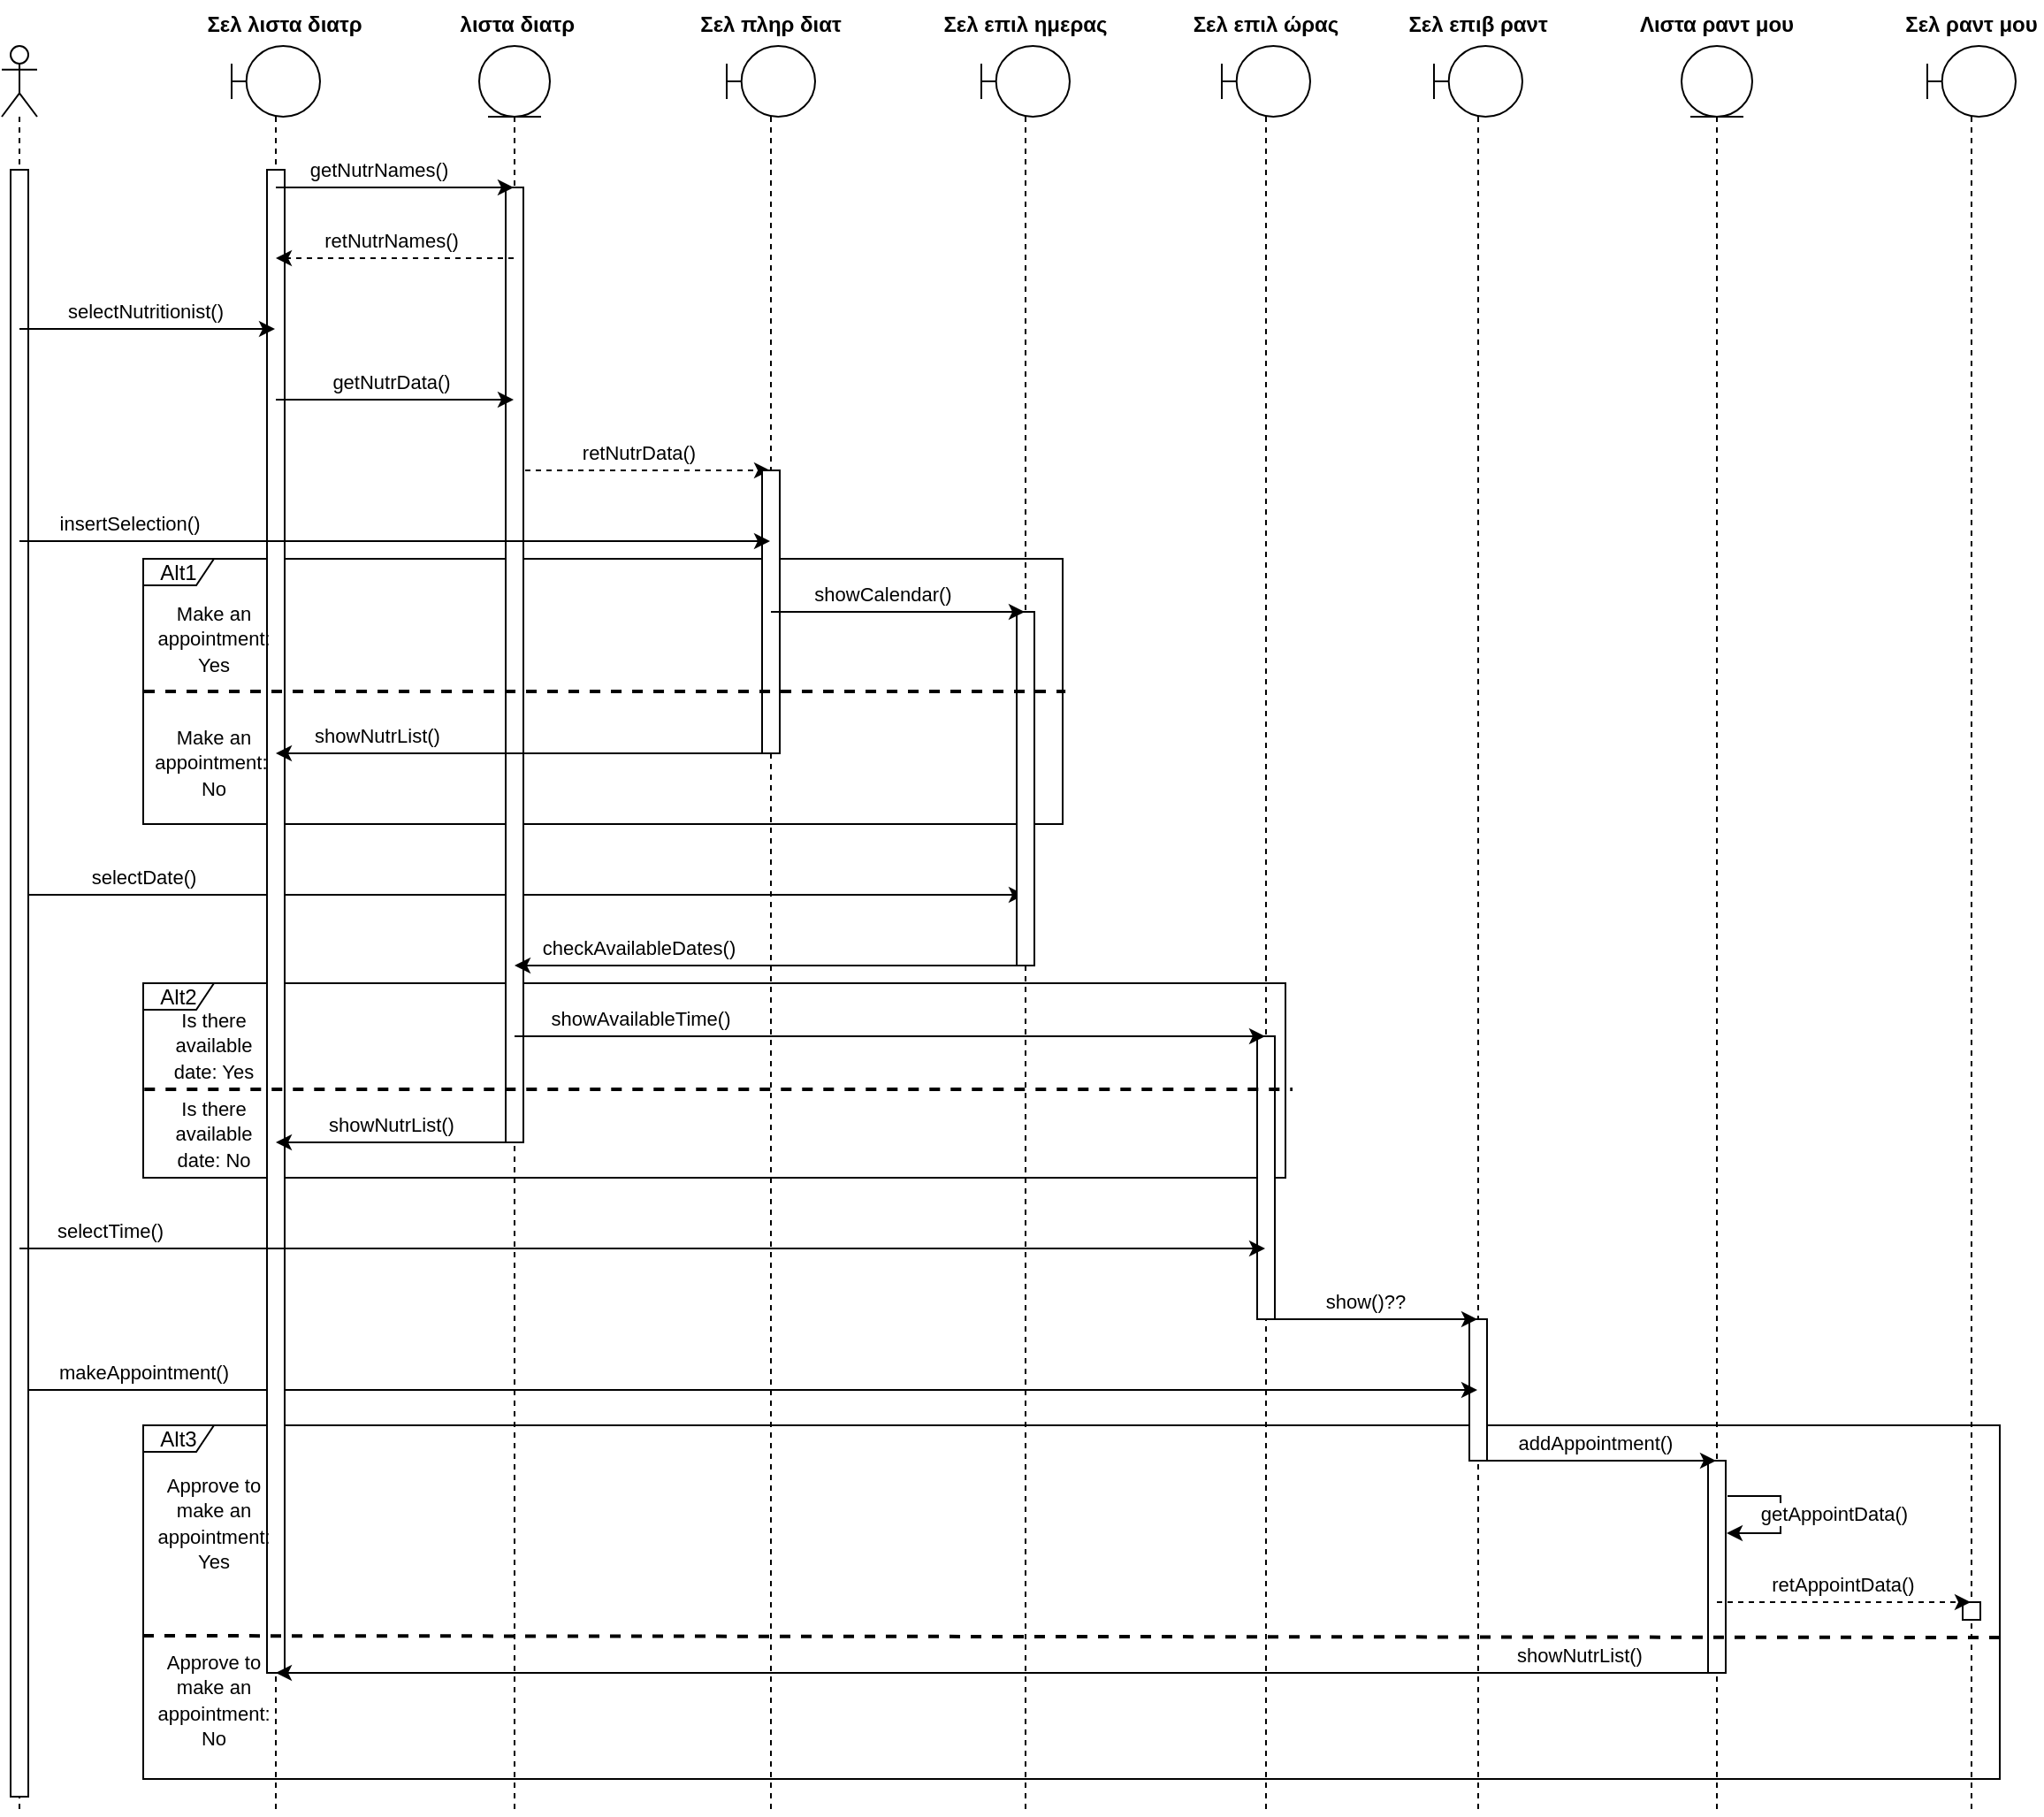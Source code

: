 <mxfile version="20.8.16" type="device"><diagram name="Page-1" id="tUm5_KNQMfu-EzpkYZKZ"><mxGraphModel dx="1418" dy="828" grid="1" gridSize="10" guides="1" tooltips="1" connect="1" arrows="1" fold="1" page="1" pageScale="1" pageWidth="1169" pageHeight="827" math="0" shadow="0"><root><mxCell id="0"/><mxCell id="1" parent="0"/><mxCell id="tmLtH-D-rDOSetYklQbw-46" value="Alt3" style="shape=umlFrame;whiteSpace=wrap;html=1;width=40;height=15;" vertex="1" parent="1"><mxGeometry x="110" y="820" width="1050" height="200" as="geometry"/></mxCell><mxCell id="tmLtH-D-rDOSetYklQbw-39" value="" style="shape=umlLifeline;participant=umlBoundary;perimeter=lifelinePerimeter;whiteSpace=wrap;html=1;container=1;collapsible=0;recursiveResize=0;verticalAlign=top;spacingTop=36;outlineConnect=0;" vertex="1" parent="1"><mxGeometry x="840" y="40" width="50" height="1000" as="geometry"/></mxCell><mxCell id="tmLtH-D-rDOSetYklQbw-56" value="" style="html=1;points=[];perimeter=orthogonalPerimeter;fontSize=11;" vertex="1" parent="tmLtH-D-rDOSetYklQbw-39"><mxGeometry x="20" y="720" width="10" height="80" as="geometry"/></mxCell><mxCell id="tmLtH-D-rDOSetYklQbw-5" value="" style="shape=umlLifeline;participant=umlEntity;perimeter=lifelinePerimeter;whiteSpace=wrap;html=1;container=1;collapsible=0;recursiveResize=0;verticalAlign=top;spacingTop=36;outlineConnect=0;" vertex="1" parent="1"><mxGeometry x="980" y="40" width="40" height="1000" as="geometry"/></mxCell><mxCell id="tmLtH-D-rDOSetYklQbw-57" value="" style="html=1;points=[];perimeter=orthogonalPerimeter;fontSize=11;" vertex="1" parent="1"><mxGeometry x="995" y="840" width="10" height="120" as="geometry"/></mxCell><mxCell id="tmLtH-D-rDOSetYklQbw-32" value="Alt2" style="shape=umlFrame;whiteSpace=wrap;html=1;width=40;height=15;" vertex="1" parent="1"><mxGeometry x="110" y="570" width="646" height="110" as="geometry"/></mxCell><mxCell id="tmLtH-D-rDOSetYklQbw-19" value="Alt1" style="shape=umlFrame;whiteSpace=wrap;html=1;width=40;height=15;" vertex="1" parent="1"><mxGeometry x="110" y="330" width="520" height="150" as="geometry"/></mxCell><mxCell id="tmLtH-D-rDOSetYklQbw-1" value="" style="shape=umlLifeline;participant=umlActor;perimeter=lifelinePerimeter;whiteSpace=wrap;html=1;container=1;collapsible=0;recursiveResize=0;verticalAlign=top;spacingTop=36;outlineConnect=0;" vertex="1" parent="1"><mxGeometry x="30" y="40" width="20" height="1000" as="geometry"/></mxCell><mxCell id="tmLtH-D-rDOSetYklQbw-25" value="selectDate()" style="endArrow=classic;html=1;rounded=0;strokeWidth=1;fontSize=11;" edge="1" parent="tmLtH-D-rDOSetYklQbw-1" target="tmLtH-D-rDOSetYklQbw-16"><mxGeometry x="-0.754" y="10" width="50" height="50" relative="1" as="geometry"><mxPoint x="10" y="480" as="sourcePoint"/><mxPoint x="60" y="430" as="targetPoint"/><mxPoint as="offset"/></mxGeometry></mxCell><mxCell id="tmLtH-D-rDOSetYklQbw-41" value="makeAppointment()" style="endArrow=classic;html=1;rounded=0;strokeWidth=1;fontSize=11;" edge="1" parent="tmLtH-D-rDOSetYklQbw-1" target="tmLtH-D-rDOSetYklQbw-39"><mxGeometry x="-0.83" y="10" width="50" height="50" relative="1" as="geometry"><mxPoint x="10" y="760" as="sourcePoint"/><mxPoint x="60" y="710" as="targetPoint"/><mxPoint as="offset"/></mxGeometry></mxCell><mxCell id="tmLtH-D-rDOSetYklQbw-50" value="" style="html=1;points=[];perimeter=orthogonalPerimeter;fontSize=11;" vertex="1" parent="tmLtH-D-rDOSetYklQbw-1"><mxGeometry x="5" y="70" width="10" height="920" as="geometry"/></mxCell><mxCell id="tmLtH-D-rDOSetYklQbw-2" value="" style="shape=umlLifeline;participant=umlBoundary;perimeter=lifelinePerimeter;whiteSpace=wrap;html=1;container=1;collapsible=0;recursiveResize=0;verticalAlign=top;spacingTop=36;outlineConnect=0;" vertex="1" parent="1"><mxGeometry x="160" y="40" width="50" height="1000" as="geometry"/></mxCell><mxCell id="tmLtH-D-rDOSetYklQbw-51" value="" style="html=1;points=[];perimeter=orthogonalPerimeter;fontSize=11;" vertex="1" parent="tmLtH-D-rDOSetYklQbw-2"><mxGeometry x="20" y="70" width="10" height="850" as="geometry"/></mxCell><mxCell id="tmLtH-D-rDOSetYklQbw-3" value="" style="shape=umlLifeline;participant=umlEntity;perimeter=lifelinePerimeter;whiteSpace=wrap;html=1;container=1;collapsible=0;recursiveResize=0;verticalAlign=top;spacingTop=36;outlineConnect=0;" vertex="1" parent="1"><mxGeometry x="300" y="40" width="40" height="1000" as="geometry"/></mxCell><mxCell id="tmLtH-D-rDOSetYklQbw-14" value="retNutrData()" style="endArrow=classic;html=1;rounded=0;dashed=1;" edge="1" parent="tmLtH-D-rDOSetYklQbw-3" target="tmLtH-D-rDOSetYklQbw-4"><mxGeometry x="-0.031" y="10" width="50" height="50" relative="1" as="geometry"><mxPoint x="20" y="240" as="sourcePoint"/><mxPoint x="70" y="190" as="targetPoint"/><mxPoint as="offset"/></mxGeometry></mxCell><mxCell id="tmLtH-D-rDOSetYklQbw-52" value="" style="html=1;points=[];perimeter=orthogonalPerimeter;fontSize=11;" vertex="1" parent="tmLtH-D-rDOSetYklQbw-3"><mxGeometry x="15" y="80" width="10" height="540" as="geometry"/></mxCell><mxCell id="tmLtH-D-rDOSetYklQbw-4" value="" style="shape=umlLifeline;participant=umlBoundary;perimeter=lifelinePerimeter;whiteSpace=wrap;html=1;container=1;collapsible=0;recursiveResize=0;verticalAlign=top;spacingTop=36;outlineConnect=0;" vertex="1" parent="1"><mxGeometry x="440" y="40" width="50" height="1000" as="geometry"/></mxCell><mxCell id="tmLtH-D-rDOSetYklQbw-53" value="" style="html=1;points=[];perimeter=orthogonalPerimeter;fontSize=11;" vertex="1" parent="tmLtH-D-rDOSetYklQbw-4"><mxGeometry x="20" y="240" width="10" height="160" as="geometry"/></mxCell><mxCell id="tmLtH-D-rDOSetYklQbw-6" value="selectNutritionist()" style="endArrow=classic;html=1;rounded=0;" edge="1" parent="1" source="tmLtH-D-rDOSetYklQbw-1" target="tmLtH-D-rDOSetYklQbw-2"><mxGeometry x="-0.028" y="10" width="50" height="50" relative="1" as="geometry"><mxPoint x="60" y="150" as="sourcePoint"/><mxPoint x="110" y="100" as="targetPoint"/><Array as="points"><mxPoint x="110" y="200"/></Array><mxPoint x="1" as="offset"/></mxGeometry></mxCell><mxCell id="tmLtH-D-rDOSetYklQbw-7" value="" style="endArrow=classic;html=1;rounded=0;" edge="1" parent="1" source="tmLtH-D-rDOSetYklQbw-2" target="tmLtH-D-rDOSetYklQbw-3"><mxGeometry width="50" height="50" relative="1" as="geometry"><mxPoint x="220" y="120" as="sourcePoint"/><mxPoint x="270" y="70" as="targetPoint"/><Array as="points"><mxPoint x="260" y="120"/></Array></mxGeometry></mxCell><mxCell id="tmLtH-D-rDOSetYklQbw-11" value="getNutrNames()" style="edgeLabel;html=1;align=center;verticalAlign=middle;resizable=0;points=[];" vertex="1" connectable="0" parent="tmLtH-D-rDOSetYklQbw-7"><mxGeometry x="-0.148" y="-2" relative="1" as="geometry"><mxPoint y="-12" as="offset"/></mxGeometry></mxCell><mxCell id="tmLtH-D-rDOSetYklQbw-8" value="Σελ λιστα διατρ" style="text;align=center;fontStyle=1;verticalAlign=middle;spacingLeft=3;spacingRight=3;strokeColor=none;rotatable=0;points=[[0,0.5],[1,0.5]];portConstraint=eastwest;" vertex="1" parent="1"><mxGeometry x="150" y="14" width="80" height="26" as="geometry"/></mxCell><mxCell id="tmLtH-D-rDOSetYklQbw-9" value=" λιστα διατρ" style="text;align=center;fontStyle=1;verticalAlign=middle;spacingLeft=3;spacingRight=3;strokeColor=none;rotatable=0;points=[[0,0.5],[1,0.5]];portConstraint=eastwest;" vertex="1" parent="1"><mxGeometry x="280" y="14" width="80" height="26" as="geometry"/></mxCell><mxCell id="tmLtH-D-rDOSetYklQbw-10" value="Σελ πληρ διατ" style="text;align=center;fontStyle=1;verticalAlign=middle;spacingLeft=3;spacingRight=3;strokeColor=none;rotatable=0;points=[[0,0.5],[1,0.5]];portConstraint=eastwest;" vertex="1" parent="1"><mxGeometry x="425" y="14" width="80" height="26" as="geometry"/></mxCell><mxCell id="tmLtH-D-rDOSetYklQbw-12" value="retNutrNames()" style="endArrow=classic;html=1;rounded=0;dashed=1;" edge="1" parent="1" source="tmLtH-D-rDOSetYklQbw-3" target="tmLtH-D-rDOSetYklQbw-2"><mxGeometry x="0.03" y="-10" width="50" height="50" relative="1" as="geometry"><mxPoint x="270" y="190" as="sourcePoint"/><mxPoint x="320" y="140" as="targetPoint"/><Array as="points"><mxPoint x="260" y="160"/></Array><mxPoint as="offset"/></mxGeometry></mxCell><mxCell id="tmLtH-D-rDOSetYklQbw-13" value="getNutrData()" style="endArrow=classic;html=1;rounded=0;" edge="1" parent="1" source="tmLtH-D-rDOSetYklQbw-2" target="tmLtH-D-rDOSetYklQbw-3"><mxGeometry x="-0.03" y="10" width="50" height="50" relative="1" as="geometry"><mxPoint x="210" y="250" as="sourcePoint"/><mxPoint x="260" y="200" as="targetPoint"/><Array as="points"><mxPoint x="260" y="240"/></Array><mxPoint as="offset"/></mxGeometry></mxCell><mxCell id="tmLtH-D-rDOSetYklQbw-15" value="insertSelection()" style="endArrow=classic;html=1;rounded=0;" edge="1" parent="1" source="tmLtH-D-rDOSetYklQbw-1" target="tmLtH-D-rDOSetYklQbw-4"><mxGeometry x="-0.715" y="10" width="50" height="50" relative="1" as="geometry"><mxPoint x="100" y="320" as="sourcePoint"/><mxPoint x="150" y="270" as="targetPoint"/><Array as="points"><mxPoint x="260" y="320"/></Array><mxPoint x="1" as="offset"/></mxGeometry></mxCell><mxCell id="tmLtH-D-rDOSetYklQbw-16" value="" style="shape=umlLifeline;participant=umlBoundary;perimeter=lifelinePerimeter;whiteSpace=wrap;html=1;container=1;collapsible=0;recursiveResize=0;verticalAlign=top;spacingTop=36;outlineConnect=0;" vertex="1" parent="1"><mxGeometry x="584" y="40" width="50" height="1000" as="geometry"/></mxCell><mxCell id="tmLtH-D-rDOSetYklQbw-54" value="" style="html=1;points=[];perimeter=orthogonalPerimeter;fontSize=11;" vertex="1" parent="tmLtH-D-rDOSetYklQbw-16"><mxGeometry x="20" y="320" width="10" height="200" as="geometry"/></mxCell><mxCell id="tmLtH-D-rDOSetYklQbw-18" value="" style="shape=umlLifeline;participant=umlBoundary;perimeter=lifelinePerimeter;whiteSpace=wrap;html=1;container=1;collapsible=0;recursiveResize=0;verticalAlign=top;spacingTop=36;outlineConnect=0;" vertex="1" parent="1"><mxGeometry x="1119" y="40" width="50" height="1000" as="geometry"/></mxCell><mxCell id="tmLtH-D-rDOSetYklQbw-58" value="" style="html=1;points=[];perimeter=orthogonalPerimeter;fontSize=11;" vertex="1" parent="tmLtH-D-rDOSetYklQbw-18"><mxGeometry x="20" y="880" width="10" height="10" as="geometry"/></mxCell><mxCell id="tmLtH-D-rDOSetYklQbw-17" value="showCalendar()" style="endArrow=classic;html=1;rounded=0;" edge="1" parent="1" source="tmLtH-D-rDOSetYklQbw-4" target="tmLtH-D-rDOSetYklQbw-16"><mxGeometry x="-0.127" y="10" width="50" height="50" relative="1" as="geometry"><mxPoint x="470" y="360" as="sourcePoint"/><mxPoint x="520" y="310" as="targetPoint"/><Array as="points"><mxPoint x="520" y="360"/></Array><mxPoint as="offset"/></mxGeometry></mxCell><mxCell id="tmLtH-D-rDOSetYklQbw-20" value="showNutrList()" style="endArrow=classic;html=1;rounded=0;" edge="1" parent="1" source="tmLtH-D-rDOSetYklQbw-4" target="tmLtH-D-rDOSetYklQbw-2"><mxGeometry x="0.604" y="-10" width="50" height="50" relative="1" as="geometry"><mxPoint x="480" y="440" as="sourcePoint"/><mxPoint x="530" y="390" as="targetPoint"/><Array as="points"><mxPoint x="330" y="440"/></Array><mxPoint x="1" as="offset"/></mxGeometry></mxCell><mxCell id="tmLtH-D-rDOSetYklQbw-21" value="" style="endArrow=none;dashed=1;html=1;rounded=0;entryX=1.003;entryY=0.5;entryDx=0;entryDy=0;entryPerimeter=0;strokeWidth=2;exitX=0.001;exitY=0.5;exitDx=0;exitDy=0;exitPerimeter=0;" edge="1" parent="1" source="tmLtH-D-rDOSetYklQbw-19" target="tmLtH-D-rDOSetYklQbw-19"><mxGeometry width="50" height="50" relative="1" as="geometry"><mxPoint x="140" y="380" as="sourcePoint"/><mxPoint x="190" y="330" as="targetPoint"/></mxGeometry></mxCell><mxCell id="tmLtH-D-rDOSetYklQbw-22" value="&lt;font style=&quot;font-size: 11px;&quot;&gt;Make an appointment: Yes&lt;/font&gt;" style="text;html=1;strokeColor=none;fillColor=none;align=center;verticalAlign=middle;whiteSpace=wrap;rounded=0;" vertex="1" parent="1"><mxGeometry x="120" y="360" width="60" height="30" as="geometry"/></mxCell><mxCell id="tmLtH-D-rDOSetYklQbw-23" value="&lt;font style=&quot;font-size: 11px;&quot;&gt;Make an appointment:&amp;nbsp;&lt;br&gt;No&lt;br&gt;&lt;/font&gt;" style="text;html=1;strokeColor=none;fillColor=none;align=center;verticalAlign=middle;whiteSpace=wrap;rounded=0;" vertex="1" parent="1"><mxGeometry x="120" y="430" width="60" height="30" as="geometry"/></mxCell><mxCell id="tmLtH-D-rDOSetYklQbw-24" value="Σελ επιλ ημερας" style="text;align=center;fontStyle=1;verticalAlign=middle;spacingLeft=3;spacingRight=3;strokeColor=none;rotatable=0;points=[[0,0.5],[1,0.5]];portConstraint=eastwest;" vertex="1" parent="1"><mxGeometry x="569" y="14" width="80" height="26" as="geometry"/></mxCell><mxCell id="tmLtH-D-rDOSetYklQbw-26" value="" style="shape=umlLifeline;participant=umlBoundary;perimeter=lifelinePerimeter;whiteSpace=wrap;html=1;container=1;collapsible=0;recursiveResize=0;verticalAlign=top;spacingTop=36;outlineConnect=0;" vertex="1" parent="1"><mxGeometry x="720" y="40" width="50" height="1000" as="geometry"/></mxCell><mxCell id="tmLtH-D-rDOSetYklQbw-55" value="" style="html=1;points=[];perimeter=orthogonalPerimeter;fontSize=11;" vertex="1" parent="tmLtH-D-rDOSetYklQbw-26"><mxGeometry x="20" y="560" width="10" height="160" as="geometry"/></mxCell><mxCell id="tmLtH-D-rDOSetYklQbw-27" value="showAvailableTime()" style="endArrow=classic;html=1;rounded=0;strokeWidth=1;fontSize=11;" edge="1" parent="1" source="tmLtH-D-rDOSetYklQbw-3" target="tmLtH-D-rDOSetYklQbw-26"><mxGeometry x="-0.669" y="10" width="50" height="50" relative="1" as="geometry"><mxPoint x="610" y="560" as="sourcePoint"/><mxPoint x="660" y="510" as="targetPoint"/><Array as="points"><mxPoint x="510" y="600"/></Array><mxPoint as="offset"/></mxGeometry></mxCell><mxCell id="tmLtH-D-rDOSetYklQbw-28" value="checkAvailableDates()" style="endArrow=classic;html=1;rounded=0;strokeWidth=1;fontSize=11;" edge="1" parent="1" source="tmLtH-D-rDOSetYklQbw-16" target="tmLtH-D-rDOSetYklQbw-3"><mxGeometry x="0.513" y="-10" width="50" height="50" relative="1" as="geometry"><mxPoint x="510" y="600" as="sourcePoint"/><mxPoint x="560" y="550" as="targetPoint"/><Array as="points"><mxPoint x="470" y="560"/></Array><mxPoint as="offset"/></mxGeometry></mxCell><mxCell id="tmLtH-D-rDOSetYklQbw-29" value="showNutrList()" style="endArrow=classic;html=1;rounded=0;strokeWidth=1;fontSize=11;" edge="1" parent="1" source="tmLtH-D-rDOSetYklQbw-3" target="tmLtH-D-rDOSetYklQbw-2"><mxGeometry x="0.031" y="-10" width="50" height="50" relative="1" as="geometry"><mxPoint x="230" y="660" as="sourcePoint"/><mxPoint x="280" y="610" as="targetPoint"/><Array as="points"><mxPoint x="240" y="660"/></Array><mxPoint as="offset"/></mxGeometry></mxCell><mxCell id="tmLtH-D-rDOSetYklQbw-30" value="Σελ επιλ ώρας" style="text;align=center;fontStyle=1;verticalAlign=middle;spacingLeft=3;spacingRight=3;strokeColor=none;rotatable=0;points=[[0,0.5],[1,0.5]];portConstraint=eastwest;" vertex="1" parent="1"><mxGeometry x="705" y="14" width="80" height="26" as="geometry"/></mxCell><mxCell id="tmLtH-D-rDOSetYklQbw-31" value="" style="endArrow=classic;html=1;rounded=0;strokeWidth=1;fontSize=11;" edge="1" parent="1" source="tmLtH-D-rDOSetYklQbw-1" target="tmLtH-D-rDOSetYklQbw-26"><mxGeometry width="50" height="50" relative="1" as="geometry"><mxPoint x="800" y="730" as="sourcePoint"/><mxPoint x="850" y="680" as="targetPoint"/><Array as="points"><mxPoint x="360" y="720"/></Array></mxGeometry></mxCell><mxCell id="tmLtH-D-rDOSetYklQbw-38" value="selectTime()" style="edgeLabel;html=1;align=center;verticalAlign=middle;resizable=0;points=[];fontSize=11;" vertex="1" connectable="0" parent="tmLtH-D-rDOSetYklQbw-31"><mxGeometry x="-0.86" y="4" relative="1" as="geometry"><mxPoint x="1" y="-6" as="offset"/></mxGeometry></mxCell><mxCell id="tmLtH-D-rDOSetYklQbw-33" value="" style="endArrow=none;dashed=1;html=1;rounded=0;strokeWidth=2;fontSize=11;exitX=0.001;exitY=0.545;exitDx=0;exitDy=0;exitPerimeter=0;" edge="1" parent="1" source="tmLtH-D-rDOSetYklQbw-32"><mxGeometry width="50" height="50" relative="1" as="geometry"><mxPoint x="120" y="630" as="sourcePoint"/><mxPoint x="760" y="630" as="targetPoint"/><Array as="points"><mxPoint x="437" y="630"/></Array></mxGeometry></mxCell><mxCell id="tmLtH-D-rDOSetYklQbw-35" value="&lt;font style=&quot;font-size: 11px;&quot;&gt;Is there available date: Yes&lt;/font&gt;" style="text;html=1;strokeColor=none;fillColor=none;align=center;verticalAlign=middle;whiteSpace=wrap;rounded=0;" vertex="1" parent="1"><mxGeometry x="120" y="590" width="60" height="30" as="geometry"/></mxCell><mxCell id="tmLtH-D-rDOSetYklQbw-36" value="&lt;font style=&quot;font-size: 11px;&quot;&gt;Is there available date: No&lt;/font&gt;" style="text;html=1;strokeColor=none;fillColor=none;align=center;verticalAlign=middle;whiteSpace=wrap;rounded=0;" vertex="1" parent="1"><mxGeometry x="120" y="640" width="60" height="30" as="geometry"/></mxCell><mxCell id="tmLtH-D-rDOSetYklQbw-40" value="show()??" style="endArrow=classic;html=1;rounded=0;strokeWidth=1;fontSize=11;" edge="1" parent="1" source="tmLtH-D-rDOSetYklQbw-26" target="tmLtH-D-rDOSetYklQbw-39"><mxGeometry x="-0.075" y="10" width="50" height="50" relative="1" as="geometry"><mxPoint x="780" y="780" as="sourcePoint"/><mxPoint x="830" y="730" as="targetPoint"/><Array as="points"><mxPoint x="820" y="760"/></Array><mxPoint as="offset"/></mxGeometry></mxCell><mxCell id="tmLtH-D-rDOSetYklQbw-42" value="addAppointment()" style="endArrow=classic;html=1;rounded=0;strokeWidth=1;fontSize=11;" edge="1" parent="1" source="tmLtH-D-rDOSetYklQbw-39" target="tmLtH-D-rDOSetYklQbw-5"><mxGeometry x="-0.026" y="10" width="50" height="50" relative="1" as="geometry"><mxPoint x="900" y="827" as="sourcePoint"/><mxPoint x="950" y="777" as="targetPoint"/><Array as="points"><mxPoint x="940" y="840"/></Array><mxPoint as="offset"/></mxGeometry></mxCell><mxCell id="tmLtH-D-rDOSetYklQbw-43" value="getAppointData()" style="endArrow=classic;html=1;rounded=0;strokeWidth=1;fontSize=11;" edge="1" parent="1"><mxGeometry x="-0.018" y="30" width="50" height="50" relative="1" as="geometry"><mxPoint x="1006" y="860" as="sourcePoint"/><mxPoint x="1005.5" y="881" as="targetPoint"/><Array as="points"><mxPoint x="1036" y="860"/><mxPoint x="1036" y="881"/></Array><mxPoint as="offset"/></mxGeometry></mxCell><mxCell id="tmLtH-D-rDOSetYklQbw-44" value="retAppointData()" style="endArrow=classic;html=1;rounded=0;strokeWidth=1;fontSize=11;dashed=1;" edge="1" parent="1" source="tmLtH-D-rDOSetYklQbw-5" target="tmLtH-D-rDOSetYklQbw-18"><mxGeometry x="-0.024" y="10" width="50" height="50" relative="1" as="geometry"><mxPoint x="1040" y="950" as="sourcePoint"/><mxPoint x="1090" y="900" as="targetPoint"/><Array as="points"><mxPoint x="1070" y="920"/></Array><mxPoint x="1" as="offset"/></mxGeometry></mxCell><mxCell id="tmLtH-D-rDOSetYklQbw-45" value="showNutrList()" style="endArrow=classic;html=1;rounded=0;strokeWidth=1;fontSize=11;" edge="1" parent="1" source="tmLtH-D-rDOSetYklQbw-5" target="tmLtH-D-rDOSetYklQbw-2"><mxGeometry x="-0.81" y="-10" width="50" height="50" relative="1" as="geometry"><mxPoint x="940" y="990" as="sourcePoint"/><mxPoint x="990" y="940" as="targetPoint"/><Array as="points"><mxPoint x="660" y="960"/></Array><mxPoint as="offset"/></mxGeometry></mxCell><mxCell id="tmLtH-D-rDOSetYklQbw-47" value="" style="endArrow=none;dashed=1;html=1;rounded=0;strokeWidth=2;fontSize=11;exitX=0;exitY=0.595;exitDx=0;exitDy=0;exitPerimeter=0;entryX=1;entryY=0.6;entryDx=0;entryDy=0;entryPerimeter=0;" edge="1" parent="1" source="tmLtH-D-rDOSetYklQbw-46" target="tmLtH-D-rDOSetYklQbw-46"><mxGeometry width="50" height="50" relative="1" as="geometry"><mxPoint x="230" y="930" as="sourcePoint"/><mxPoint x="280" y="880" as="targetPoint"/></mxGeometry></mxCell><mxCell id="tmLtH-D-rDOSetYklQbw-48" value="&lt;font style=&quot;font-size: 11px;&quot;&gt;Approve to make an appointment: Yes&lt;/font&gt;" style="text;html=1;strokeColor=none;fillColor=none;align=center;verticalAlign=middle;whiteSpace=wrap;rounded=0;" vertex="1" parent="1"><mxGeometry x="120" y="860" width="60" height="30" as="geometry"/></mxCell><mxCell id="tmLtH-D-rDOSetYklQbw-49" value="&lt;font style=&quot;font-size: 11px;&quot;&gt;Approve to make an appointment: No&lt;/font&gt;" style="text;html=1;strokeColor=none;fillColor=none;align=center;verticalAlign=middle;whiteSpace=wrap;rounded=0;" vertex="1" parent="1"><mxGeometry x="120" y="960" width="60" height="30" as="geometry"/></mxCell><mxCell id="tmLtH-D-rDOSetYklQbw-60" value="Σελ επιβ ραντ" style="text;align=center;fontStyle=1;verticalAlign=middle;spacingLeft=3;spacingRight=3;strokeColor=none;rotatable=0;points=[[0,0.5],[1,0.5]];portConstraint=eastwest;" vertex="1" parent="1"><mxGeometry x="825" y="14" width="80" height="26" as="geometry"/></mxCell><mxCell id="tmLtH-D-rDOSetYklQbw-61" value="Λιστα ραντ μου" style="text;align=center;fontStyle=1;verticalAlign=middle;spacingLeft=3;spacingRight=3;strokeColor=none;rotatable=0;points=[[0,0.5],[1,0.5]];portConstraint=eastwest;" vertex="1" parent="1"><mxGeometry x="960" y="14" width="80" height="26" as="geometry"/></mxCell><mxCell id="tmLtH-D-rDOSetYklQbw-62" value="Σελ ραντ μου" style="text;align=center;fontStyle=1;verticalAlign=middle;spacingLeft=3;spacingRight=3;strokeColor=none;rotatable=0;points=[[0,0.5],[1,0.5]];portConstraint=eastwest;" vertex="1" parent="1"><mxGeometry x="1104" y="14" width="80" height="26" as="geometry"/></mxCell></root></mxGraphModel></diagram></mxfile>